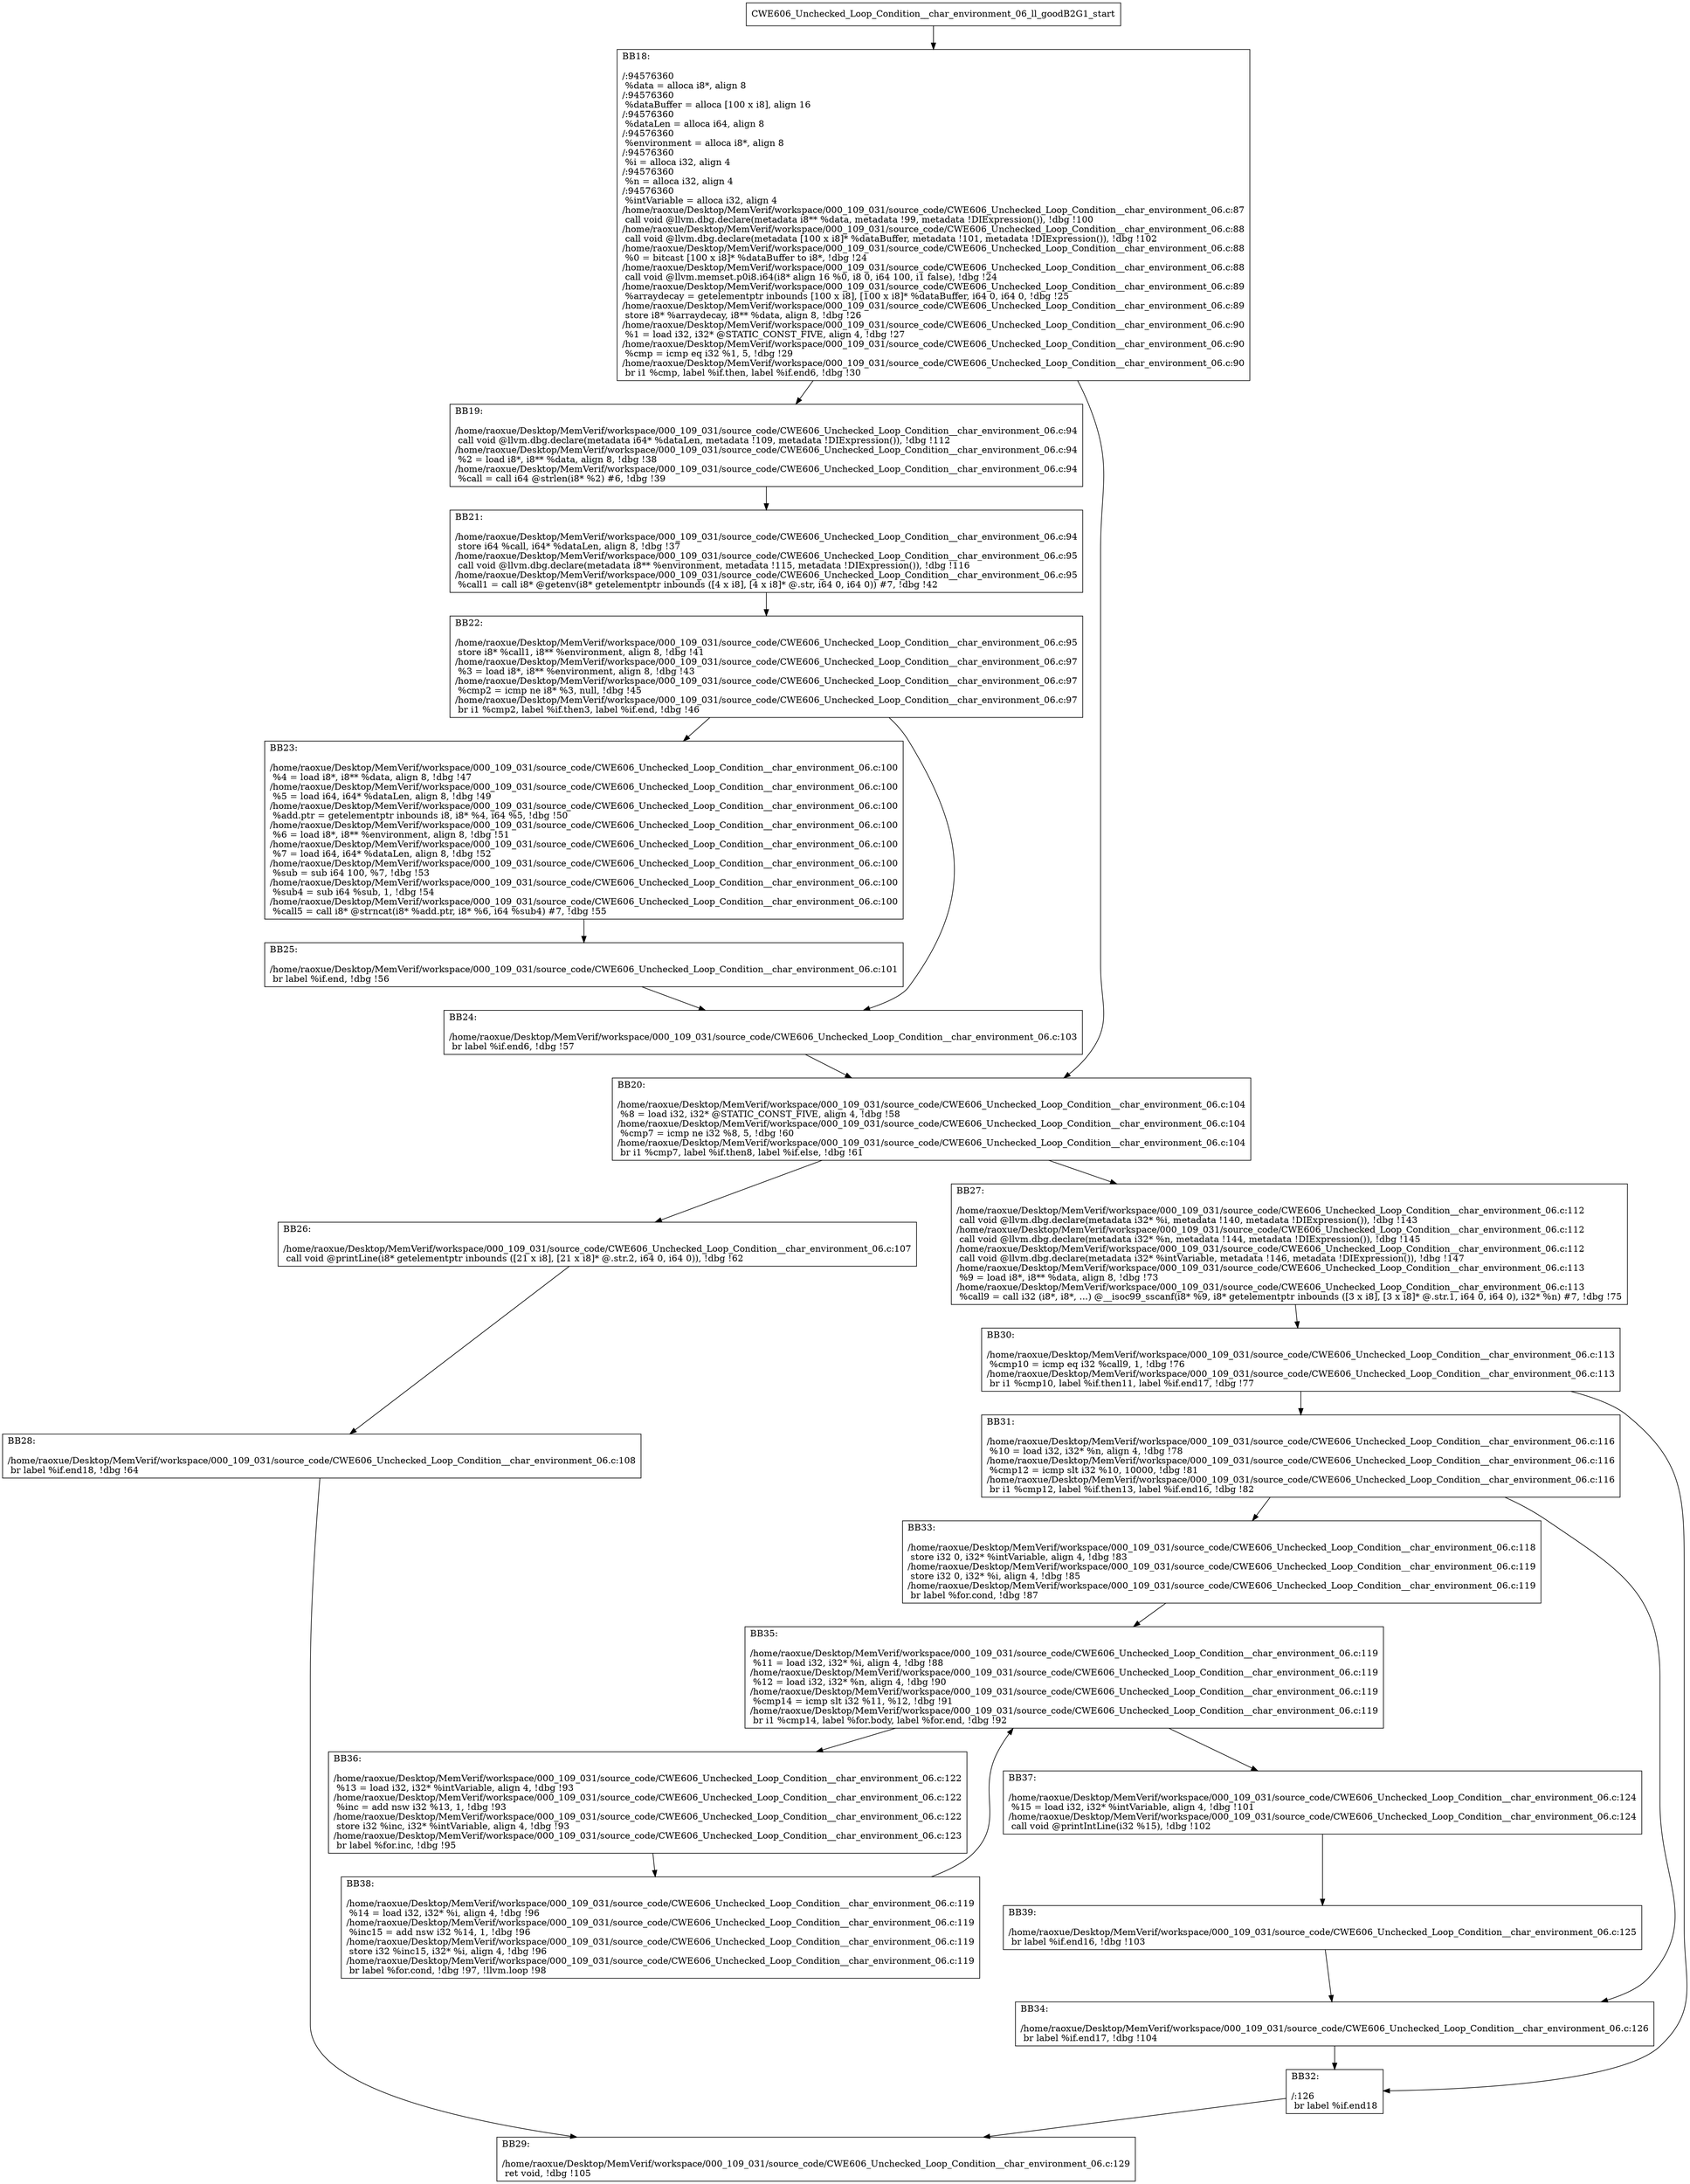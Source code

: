 digraph "CFG for'CWE606_Unchecked_Loop_Condition__char_environment_06_ll_goodB2G1' function" {
	BBCWE606_Unchecked_Loop_Condition__char_environment_06_ll_goodB2G1_start[shape=record,label="{CWE606_Unchecked_Loop_Condition__char_environment_06_ll_goodB2G1_start}"];
	BBCWE606_Unchecked_Loop_Condition__char_environment_06_ll_goodB2G1_start-> CWE606_Unchecked_Loop_Condition__char_environment_06_ll_goodB2G1BB18;
	CWE606_Unchecked_Loop_Condition__char_environment_06_ll_goodB2G1BB18 [shape=record, label="{BB18:\l\l/:94576360\l
  %data = alloca i8*, align 8\l
/:94576360\l
  %dataBuffer = alloca [100 x i8], align 16\l
/:94576360\l
  %dataLen = alloca i64, align 8\l
/:94576360\l
  %environment = alloca i8*, align 8\l
/:94576360\l
  %i = alloca i32, align 4\l
/:94576360\l
  %n = alloca i32, align 4\l
/:94576360\l
  %intVariable = alloca i32, align 4\l
/home/raoxue/Desktop/MemVerif/workspace/000_109_031/source_code/CWE606_Unchecked_Loop_Condition__char_environment_06.c:87\l
  call void @llvm.dbg.declare(metadata i8** %data, metadata !99, metadata !DIExpression()), !dbg !100\l
/home/raoxue/Desktop/MemVerif/workspace/000_109_031/source_code/CWE606_Unchecked_Loop_Condition__char_environment_06.c:88\l
  call void @llvm.dbg.declare(metadata [100 x i8]* %dataBuffer, metadata !101, metadata !DIExpression()), !dbg !102\l
/home/raoxue/Desktop/MemVerif/workspace/000_109_031/source_code/CWE606_Unchecked_Loop_Condition__char_environment_06.c:88\l
  %0 = bitcast [100 x i8]* %dataBuffer to i8*, !dbg !24\l
/home/raoxue/Desktop/MemVerif/workspace/000_109_031/source_code/CWE606_Unchecked_Loop_Condition__char_environment_06.c:88\l
  call void @llvm.memset.p0i8.i64(i8* align 16 %0, i8 0, i64 100, i1 false), !dbg !24\l
/home/raoxue/Desktop/MemVerif/workspace/000_109_031/source_code/CWE606_Unchecked_Loop_Condition__char_environment_06.c:89\l
  %arraydecay = getelementptr inbounds [100 x i8], [100 x i8]* %dataBuffer, i64 0, i64 0, !dbg !25\l
/home/raoxue/Desktop/MemVerif/workspace/000_109_031/source_code/CWE606_Unchecked_Loop_Condition__char_environment_06.c:89\l
  store i8* %arraydecay, i8** %data, align 8, !dbg !26\l
/home/raoxue/Desktop/MemVerif/workspace/000_109_031/source_code/CWE606_Unchecked_Loop_Condition__char_environment_06.c:90\l
  %1 = load i32, i32* @STATIC_CONST_FIVE, align 4, !dbg !27\l
/home/raoxue/Desktop/MemVerif/workspace/000_109_031/source_code/CWE606_Unchecked_Loop_Condition__char_environment_06.c:90\l
  %cmp = icmp eq i32 %1, 5, !dbg !29\l
/home/raoxue/Desktop/MemVerif/workspace/000_109_031/source_code/CWE606_Unchecked_Loop_Condition__char_environment_06.c:90\l
  br i1 %cmp, label %if.then, label %if.end6, !dbg !30\l
}"];
	CWE606_Unchecked_Loop_Condition__char_environment_06_ll_goodB2G1BB18-> CWE606_Unchecked_Loop_Condition__char_environment_06_ll_goodB2G1BB19;
	CWE606_Unchecked_Loop_Condition__char_environment_06_ll_goodB2G1BB18-> CWE606_Unchecked_Loop_Condition__char_environment_06_ll_goodB2G1BB20;
	CWE606_Unchecked_Loop_Condition__char_environment_06_ll_goodB2G1BB19 [shape=record, label="{BB19:\l\l/home/raoxue/Desktop/MemVerif/workspace/000_109_031/source_code/CWE606_Unchecked_Loop_Condition__char_environment_06.c:94\l
  call void @llvm.dbg.declare(metadata i64* %dataLen, metadata !109, metadata !DIExpression()), !dbg !112\l
/home/raoxue/Desktop/MemVerif/workspace/000_109_031/source_code/CWE606_Unchecked_Loop_Condition__char_environment_06.c:94\l
  %2 = load i8*, i8** %data, align 8, !dbg !38\l
/home/raoxue/Desktop/MemVerif/workspace/000_109_031/source_code/CWE606_Unchecked_Loop_Condition__char_environment_06.c:94\l
  %call = call i64 @strlen(i8* %2) #6, !dbg !39\l
}"];
	CWE606_Unchecked_Loop_Condition__char_environment_06_ll_goodB2G1BB19-> CWE606_Unchecked_Loop_Condition__char_environment_06_ll_goodB2G1BB21;
	CWE606_Unchecked_Loop_Condition__char_environment_06_ll_goodB2G1BB21 [shape=record, label="{BB21:\l\l/home/raoxue/Desktop/MemVerif/workspace/000_109_031/source_code/CWE606_Unchecked_Loop_Condition__char_environment_06.c:94\l
  store i64 %call, i64* %dataLen, align 8, !dbg !37\l
/home/raoxue/Desktop/MemVerif/workspace/000_109_031/source_code/CWE606_Unchecked_Loop_Condition__char_environment_06.c:95\l
  call void @llvm.dbg.declare(metadata i8** %environment, metadata !115, metadata !DIExpression()), !dbg !116\l
/home/raoxue/Desktop/MemVerif/workspace/000_109_031/source_code/CWE606_Unchecked_Loop_Condition__char_environment_06.c:95\l
  %call1 = call i8* @getenv(i8* getelementptr inbounds ([4 x i8], [4 x i8]* @.str, i64 0, i64 0)) #7, !dbg !42\l
}"];
	CWE606_Unchecked_Loop_Condition__char_environment_06_ll_goodB2G1BB21-> CWE606_Unchecked_Loop_Condition__char_environment_06_ll_goodB2G1BB22;
	CWE606_Unchecked_Loop_Condition__char_environment_06_ll_goodB2G1BB22 [shape=record, label="{BB22:\l\l/home/raoxue/Desktop/MemVerif/workspace/000_109_031/source_code/CWE606_Unchecked_Loop_Condition__char_environment_06.c:95\l
  store i8* %call1, i8** %environment, align 8, !dbg !41\l
/home/raoxue/Desktop/MemVerif/workspace/000_109_031/source_code/CWE606_Unchecked_Loop_Condition__char_environment_06.c:97\l
  %3 = load i8*, i8** %environment, align 8, !dbg !43\l
/home/raoxue/Desktop/MemVerif/workspace/000_109_031/source_code/CWE606_Unchecked_Loop_Condition__char_environment_06.c:97\l
  %cmp2 = icmp ne i8* %3, null, !dbg !45\l
/home/raoxue/Desktop/MemVerif/workspace/000_109_031/source_code/CWE606_Unchecked_Loop_Condition__char_environment_06.c:97\l
  br i1 %cmp2, label %if.then3, label %if.end, !dbg !46\l
}"];
	CWE606_Unchecked_Loop_Condition__char_environment_06_ll_goodB2G1BB22-> CWE606_Unchecked_Loop_Condition__char_environment_06_ll_goodB2G1BB23;
	CWE606_Unchecked_Loop_Condition__char_environment_06_ll_goodB2G1BB22-> CWE606_Unchecked_Loop_Condition__char_environment_06_ll_goodB2G1BB24;
	CWE606_Unchecked_Loop_Condition__char_environment_06_ll_goodB2G1BB23 [shape=record, label="{BB23:\l\l/home/raoxue/Desktop/MemVerif/workspace/000_109_031/source_code/CWE606_Unchecked_Loop_Condition__char_environment_06.c:100\l
  %4 = load i8*, i8** %data, align 8, !dbg !47\l
/home/raoxue/Desktop/MemVerif/workspace/000_109_031/source_code/CWE606_Unchecked_Loop_Condition__char_environment_06.c:100\l
  %5 = load i64, i64* %dataLen, align 8, !dbg !49\l
/home/raoxue/Desktop/MemVerif/workspace/000_109_031/source_code/CWE606_Unchecked_Loop_Condition__char_environment_06.c:100\l
  %add.ptr = getelementptr inbounds i8, i8* %4, i64 %5, !dbg !50\l
/home/raoxue/Desktop/MemVerif/workspace/000_109_031/source_code/CWE606_Unchecked_Loop_Condition__char_environment_06.c:100\l
  %6 = load i8*, i8** %environment, align 8, !dbg !51\l
/home/raoxue/Desktop/MemVerif/workspace/000_109_031/source_code/CWE606_Unchecked_Loop_Condition__char_environment_06.c:100\l
  %7 = load i64, i64* %dataLen, align 8, !dbg !52\l
/home/raoxue/Desktop/MemVerif/workspace/000_109_031/source_code/CWE606_Unchecked_Loop_Condition__char_environment_06.c:100\l
  %sub = sub i64 100, %7, !dbg !53\l
/home/raoxue/Desktop/MemVerif/workspace/000_109_031/source_code/CWE606_Unchecked_Loop_Condition__char_environment_06.c:100\l
  %sub4 = sub i64 %sub, 1, !dbg !54\l
/home/raoxue/Desktop/MemVerif/workspace/000_109_031/source_code/CWE606_Unchecked_Loop_Condition__char_environment_06.c:100\l
  %call5 = call i8* @strncat(i8* %add.ptr, i8* %6, i64 %sub4) #7, !dbg !55\l
}"];
	CWE606_Unchecked_Loop_Condition__char_environment_06_ll_goodB2G1BB23-> CWE606_Unchecked_Loop_Condition__char_environment_06_ll_goodB2G1BB25;
	CWE606_Unchecked_Loop_Condition__char_environment_06_ll_goodB2G1BB25 [shape=record, label="{BB25:\l\l/home/raoxue/Desktop/MemVerif/workspace/000_109_031/source_code/CWE606_Unchecked_Loop_Condition__char_environment_06.c:101\l
  br label %if.end, !dbg !56\l
}"];
	CWE606_Unchecked_Loop_Condition__char_environment_06_ll_goodB2G1BB25-> CWE606_Unchecked_Loop_Condition__char_environment_06_ll_goodB2G1BB24;
	CWE606_Unchecked_Loop_Condition__char_environment_06_ll_goodB2G1BB24 [shape=record, label="{BB24:\l\l/home/raoxue/Desktop/MemVerif/workspace/000_109_031/source_code/CWE606_Unchecked_Loop_Condition__char_environment_06.c:103\l
  br label %if.end6, !dbg !57\l
}"];
	CWE606_Unchecked_Loop_Condition__char_environment_06_ll_goodB2G1BB24-> CWE606_Unchecked_Loop_Condition__char_environment_06_ll_goodB2G1BB20;
	CWE606_Unchecked_Loop_Condition__char_environment_06_ll_goodB2G1BB20 [shape=record, label="{BB20:\l\l/home/raoxue/Desktop/MemVerif/workspace/000_109_031/source_code/CWE606_Unchecked_Loop_Condition__char_environment_06.c:104\l
  %8 = load i32, i32* @STATIC_CONST_FIVE, align 4, !dbg !58\l
/home/raoxue/Desktop/MemVerif/workspace/000_109_031/source_code/CWE606_Unchecked_Loop_Condition__char_environment_06.c:104\l
  %cmp7 = icmp ne i32 %8, 5, !dbg !60\l
/home/raoxue/Desktop/MemVerif/workspace/000_109_031/source_code/CWE606_Unchecked_Loop_Condition__char_environment_06.c:104\l
  br i1 %cmp7, label %if.then8, label %if.else, !dbg !61\l
}"];
	CWE606_Unchecked_Loop_Condition__char_environment_06_ll_goodB2G1BB20-> CWE606_Unchecked_Loop_Condition__char_environment_06_ll_goodB2G1BB26;
	CWE606_Unchecked_Loop_Condition__char_environment_06_ll_goodB2G1BB20-> CWE606_Unchecked_Loop_Condition__char_environment_06_ll_goodB2G1BB27;
	CWE606_Unchecked_Loop_Condition__char_environment_06_ll_goodB2G1BB26 [shape=record, label="{BB26:\l\l/home/raoxue/Desktop/MemVerif/workspace/000_109_031/source_code/CWE606_Unchecked_Loop_Condition__char_environment_06.c:107\l
  call void @printLine(i8* getelementptr inbounds ([21 x i8], [21 x i8]* @.str.2, i64 0, i64 0)), !dbg !62\l
}"];
	CWE606_Unchecked_Loop_Condition__char_environment_06_ll_goodB2G1BB26-> CWE606_Unchecked_Loop_Condition__char_environment_06_ll_goodB2G1BB28;
	CWE606_Unchecked_Loop_Condition__char_environment_06_ll_goodB2G1BB28 [shape=record, label="{BB28:\l\l/home/raoxue/Desktop/MemVerif/workspace/000_109_031/source_code/CWE606_Unchecked_Loop_Condition__char_environment_06.c:108\l
  br label %if.end18, !dbg !64\l
}"];
	CWE606_Unchecked_Loop_Condition__char_environment_06_ll_goodB2G1BB28-> CWE606_Unchecked_Loop_Condition__char_environment_06_ll_goodB2G1BB29;
	CWE606_Unchecked_Loop_Condition__char_environment_06_ll_goodB2G1BB27 [shape=record, label="{BB27:\l\l/home/raoxue/Desktop/MemVerif/workspace/000_109_031/source_code/CWE606_Unchecked_Loop_Condition__char_environment_06.c:112\l
  call void @llvm.dbg.declare(metadata i32* %i, metadata !140, metadata !DIExpression()), !dbg !143\l
/home/raoxue/Desktop/MemVerif/workspace/000_109_031/source_code/CWE606_Unchecked_Loop_Condition__char_environment_06.c:112\l
  call void @llvm.dbg.declare(metadata i32* %n, metadata !144, metadata !DIExpression()), !dbg !145\l
/home/raoxue/Desktop/MemVerif/workspace/000_109_031/source_code/CWE606_Unchecked_Loop_Condition__char_environment_06.c:112\l
  call void @llvm.dbg.declare(metadata i32* %intVariable, metadata !146, metadata !DIExpression()), !dbg !147\l
/home/raoxue/Desktop/MemVerif/workspace/000_109_031/source_code/CWE606_Unchecked_Loop_Condition__char_environment_06.c:113\l
  %9 = load i8*, i8** %data, align 8, !dbg !73\l
/home/raoxue/Desktop/MemVerif/workspace/000_109_031/source_code/CWE606_Unchecked_Loop_Condition__char_environment_06.c:113\l
  %call9 = call i32 (i8*, i8*, ...) @__isoc99_sscanf(i8* %9, i8* getelementptr inbounds ([3 x i8], [3 x i8]* @.str.1, i64 0, i64 0), i32* %n) #7, !dbg !75\l
}"];
	CWE606_Unchecked_Loop_Condition__char_environment_06_ll_goodB2G1BB27-> CWE606_Unchecked_Loop_Condition__char_environment_06_ll_goodB2G1BB30;
	CWE606_Unchecked_Loop_Condition__char_environment_06_ll_goodB2G1BB30 [shape=record, label="{BB30:\l\l/home/raoxue/Desktop/MemVerif/workspace/000_109_031/source_code/CWE606_Unchecked_Loop_Condition__char_environment_06.c:113\l
  %cmp10 = icmp eq i32 %call9, 1, !dbg !76\l
/home/raoxue/Desktop/MemVerif/workspace/000_109_031/source_code/CWE606_Unchecked_Loop_Condition__char_environment_06.c:113\l
  br i1 %cmp10, label %if.then11, label %if.end17, !dbg !77\l
}"];
	CWE606_Unchecked_Loop_Condition__char_environment_06_ll_goodB2G1BB30-> CWE606_Unchecked_Loop_Condition__char_environment_06_ll_goodB2G1BB31;
	CWE606_Unchecked_Loop_Condition__char_environment_06_ll_goodB2G1BB30-> CWE606_Unchecked_Loop_Condition__char_environment_06_ll_goodB2G1BB32;
	CWE606_Unchecked_Loop_Condition__char_environment_06_ll_goodB2G1BB31 [shape=record, label="{BB31:\l\l/home/raoxue/Desktop/MemVerif/workspace/000_109_031/source_code/CWE606_Unchecked_Loop_Condition__char_environment_06.c:116\l
  %10 = load i32, i32* %n, align 4, !dbg !78\l
/home/raoxue/Desktop/MemVerif/workspace/000_109_031/source_code/CWE606_Unchecked_Loop_Condition__char_environment_06.c:116\l
  %cmp12 = icmp slt i32 %10, 10000, !dbg !81\l
/home/raoxue/Desktop/MemVerif/workspace/000_109_031/source_code/CWE606_Unchecked_Loop_Condition__char_environment_06.c:116\l
  br i1 %cmp12, label %if.then13, label %if.end16, !dbg !82\l
}"];
	CWE606_Unchecked_Loop_Condition__char_environment_06_ll_goodB2G1BB31-> CWE606_Unchecked_Loop_Condition__char_environment_06_ll_goodB2G1BB33;
	CWE606_Unchecked_Loop_Condition__char_environment_06_ll_goodB2G1BB31-> CWE606_Unchecked_Loop_Condition__char_environment_06_ll_goodB2G1BB34;
	CWE606_Unchecked_Loop_Condition__char_environment_06_ll_goodB2G1BB33 [shape=record, label="{BB33:\l\l/home/raoxue/Desktop/MemVerif/workspace/000_109_031/source_code/CWE606_Unchecked_Loop_Condition__char_environment_06.c:118\l
  store i32 0, i32* %intVariable, align 4, !dbg !83\l
/home/raoxue/Desktop/MemVerif/workspace/000_109_031/source_code/CWE606_Unchecked_Loop_Condition__char_environment_06.c:119\l
  store i32 0, i32* %i, align 4, !dbg !85\l
/home/raoxue/Desktop/MemVerif/workspace/000_109_031/source_code/CWE606_Unchecked_Loop_Condition__char_environment_06.c:119\l
  br label %for.cond, !dbg !87\l
}"];
	CWE606_Unchecked_Loop_Condition__char_environment_06_ll_goodB2G1BB33-> CWE606_Unchecked_Loop_Condition__char_environment_06_ll_goodB2G1BB35;
	CWE606_Unchecked_Loop_Condition__char_environment_06_ll_goodB2G1BB35 [shape=record, label="{BB35:\l\l/home/raoxue/Desktop/MemVerif/workspace/000_109_031/source_code/CWE606_Unchecked_Loop_Condition__char_environment_06.c:119\l
  %11 = load i32, i32* %i, align 4, !dbg !88\l
/home/raoxue/Desktop/MemVerif/workspace/000_109_031/source_code/CWE606_Unchecked_Loop_Condition__char_environment_06.c:119\l
  %12 = load i32, i32* %n, align 4, !dbg !90\l
/home/raoxue/Desktop/MemVerif/workspace/000_109_031/source_code/CWE606_Unchecked_Loop_Condition__char_environment_06.c:119\l
  %cmp14 = icmp slt i32 %11, %12, !dbg !91\l
/home/raoxue/Desktop/MemVerif/workspace/000_109_031/source_code/CWE606_Unchecked_Loop_Condition__char_environment_06.c:119\l
  br i1 %cmp14, label %for.body, label %for.end, !dbg !92\l
}"];
	CWE606_Unchecked_Loop_Condition__char_environment_06_ll_goodB2G1BB35-> CWE606_Unchecked_Loop_Condition__char_environment_06_ll_goodB2G1BB36;
	CWE606_Unchecked_Loop_Condition__char_environment_06_ll_goodB2G1BB35-> CWE606_Unchecked_Loop_Condition__char_environment_06_ll_goodB2G1BB37;
	CWE606_Unchecked_Loop_Condition__char_environment_06_ll_goodB2G1BB36 [shape=record, label="{BB36:\l\l/home/raoxue/Desktop/MemVerif/workspace/000_109_031/source_code/CWE606_Unchecked_Loop_Condition__char_environment_06.c:122\l
  %13 = load i32, i32* %intVariable, align 4, !dbg !93\l
/home/raoxue/Desktop/MemVerif/workspace/000_109_031/source_code/CWE606_Unchecked_Loop_Condition__char_environment_06.c:122\l
  %inc = add nsw i32 %13, 1, !dbg !93\l
/home/raoxue/Desktop/MemVerif/workspace/000_109_031/source_code/CWE606_Unchecked_Loop_Condition__char_environment_06.c:122\l
  store i32 %inc, i32* %intVariable, align 4, !dbg !93\l
/home/raoxue/Desktop/MemVerif/workspace/000_109_031/source_code/CWE606_Unchecked_Loop_Condition__char_environment_06.c:123\l
  br label %for.inc, !dbg !95\l
}"];
	CWE606_Unchecked_Loop_Condition__char_environment_06_ll_goodB2G1BB36-> CWE606_Unchecked_Loop_Condition__char_environment_06_ll_goodB2G1BB38;
	CWE606_Unchecked_Loop_Condition__char_environment_06_ll_goodB2G1BB38 [shape=record, label="{BB38:\l\l/home/raoxue/Desktop/MemVerif/workspace/000_109_031/source_code/CWE606_Unchecked_Loop_Condition__char_environment_06.c:119\l
  %14 = load i32, i32* %i, align 4, !dbg !96\l
/home/raoxue/Desktop/MemVerif/workspace/000_109_031/source_code/CWE606_Unchecked_Loop_Condition__char_environment_06.c:119\l
  %inc15 = add nsw i32 %14, 1, !dbg !96\l
/home/raoxue/Desktop/MemVerif/workspace/000_109_031/source_code/CWE606_Unchecked_Loop_Condition__char_environment_06.c:119\l
  store i32 %inc15, i32* %i, align 4, !dbg !96\l
/home/raoxue/Desktop/MemVerif/workspace/000_109_031/source_code/CWE606_Unchecked_Loop_Condition__char_environment_06.c:119\l
  br label %for.cond, !dbg !97, !llvm.loop !98\l
}"];
	CWE606_Unchecked_Loop_Condition__char_environment_06_ll_goodB2G1BB38-> CWE606_Unchecked_Loop_Condition__char_environment_06_ll_goodB2G1BB35;
	CWE606_Unchecked_Loop_Condition__char_environment_06_ll_goodB2G1BB37 [shape=record, label="{BB37:\l\l/home/raoxue/Desktop/MemVerif/workspace/000_109_031/source_code/CWE606_Unchecked_Loop_Condition__char_environment_06.c:124\l
  %15 = load i32, i32* %intVariable, align 4, !dbg !101\l
/home/raoxue/Desktop/MemVerif/workspace/000_109_031/source_code/CWE606_Unchecked_Loop_Condition__char_environment_06.c:124\l
  call void @printIntLine(i32 %15), !dbg !102\l
}"];
	CWE606_Unchecked_Loop_Condition__char_environment_06_ll_goodB2G1BB37-> CWE606_Unchecked_Loop_Condition__char_environment_06_ll_goodB2G1BB39;
	CWE606_Unchecked_Loop_Condition__char_environment_06_ll_goodB2G1BB39 [shape=record, label="{BB39:\l\l/home/raoxue/Desktop/MemVerif/workspace/000_109_031/source_code/CWE606_Unchecked_Loop_Condition__char_environment_06.c:125\l
  br label %if.end16, !dbg !103\l
}"];
	CWE606_Unchecked_Loop_Condition__char_environment_06_ll_goodB2G1BB39-> CWE606_Unchecked_Loop_Condition__char_environment_06_ll_goodB2G1BB34;
	CWE606_Unchecked_Loop_Condition__char_environment_06_ll_goodB2G1BB34 [shape=record, label="{BB34:\l\l/home/raoxue/Desktop/MemVerif/workspace/000_109_031/source_code/CWE606_Unchecked_Loop_Condition__char_environment_06.c:126\l
  br label %if.end17, !dbg !104\l
}"];
	CWE606_Unchecked_Loop_Condition__char_environment_06_ll_goodB2G1BB34-> CWE606_Unchecked_Loop_Condition__char_environment_06_ll_goodB2G1BB32;
	CWE606_Unchecked_Loop_Condition__char_environment_06_ll_goodB2G1BB32 [shape=record, label="{BB32:\l\l/:126\l
  br label %if.end18\l
}"];
	CWE606_Unchecked_Loop_Condition__char_environment_06_ll_goodB2G1BB32-> CWE606_Unchecked_Loop_Condition__char_environment_06_ll_goodB2G1BB29;
	CWE606_Unchecked_Loop_Condition__char_environment_06_ll_goodB2G1BB29 [shape=record, label="{BB29:\l\l/home/raoxue/Desktop/MemVerif/workspace/000_109_031/source_code/CWE606_Unchecked_Loop_Condition__char_environment_06.c:129\l
  ret void, !dbg !105\l
}"];
}
